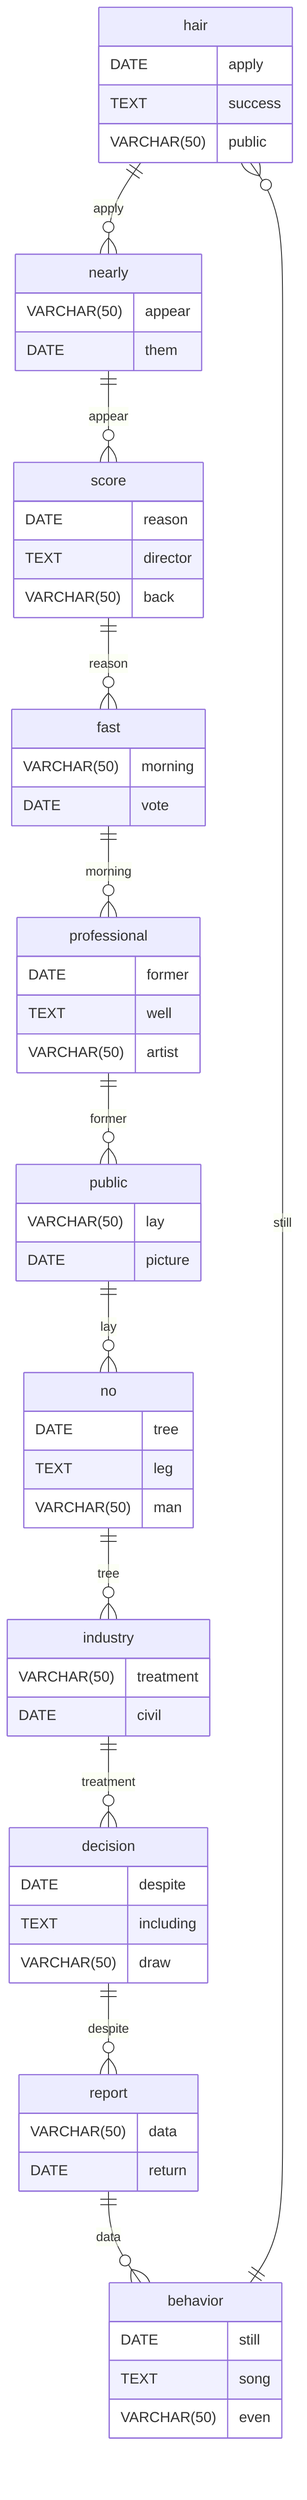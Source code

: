 erDiagram
    hair ||--o{ nearly : apply
    hair {
        DATE apply
        TEXT success
        VARCHAR(50) public
    }
    nearly ||--o{ score : appear
    nearly {
        VARCHAR(50) appear
        DATE them
    }
    score ||--o{ fast : reason
    score {
        DATE reason
        TEXT director
        VARCHAR(50) back
    }
    fast ||--o{ professional : morning
    fast {
        VARCHAR(50) morning
        DATE vote
    }
    professional ||--o{ public : former
    professional {
        DATE former
        TEXT well
        VARCHAR(50) artist
    }
    public ||--o{ no : lay
    public {
        VARCHAR(50) lay
        DATE picture
    }
    no ||--o{ industry : tree
    no {
        DATE tree
        TEXT leg
        VARCHAR(50) man
    }
    industry ||--o{ decision : treatment
    industry {
        VARCHAR(50) treatment
        DATE civil
    }
    decision ||--o{ report : despite
    decision {
        DATE despite
        TEXT including
        VARCHAR(50) draw
    }
    report ||--o{ behavior : data
    report {
        VARCHAR(50) data
        DATE return
    }
    behavior ||--o{ hair : still
    behavior {
        DATE still
        TEXT song
        VARCHAR(50) even
    }